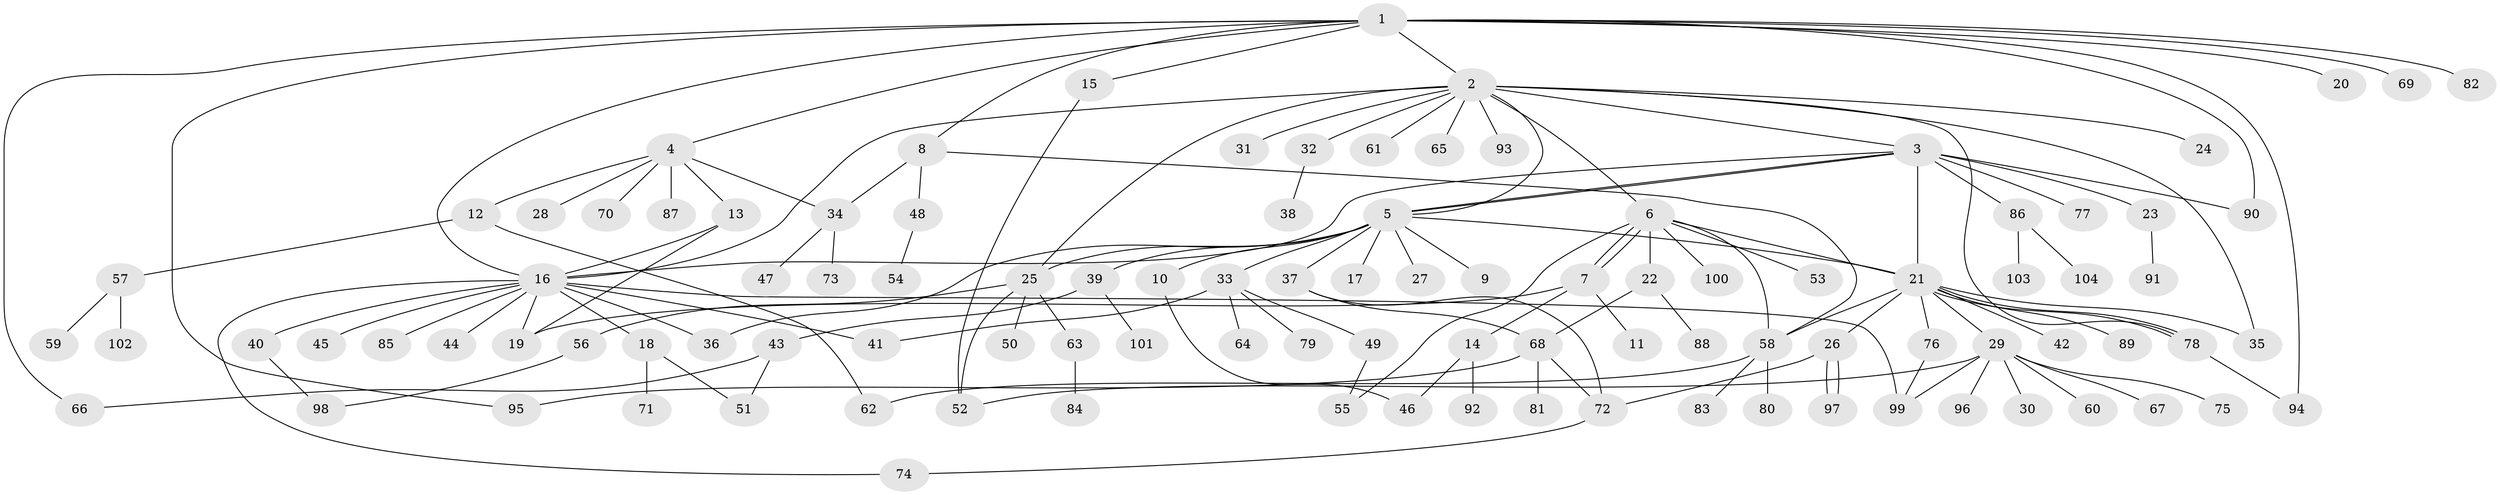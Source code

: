 // coarse degree distribution, {6: 0.08888888888888889, 9: 0.022222222222222223, 7: 0.08888888888888889, 4: 0.08888888888888889, 10: 0.044444444444444446, 3: 0.15555555555555556, 1: 0.3111111111111111, 2: 0.2}
// Generated by graph-tools (version 1.1) at 2025/50/03/04/25 22:50:08]
// undirected, 104 vertices, 140 edges
graph export_dot {
  node [color=gray90,style=filled];
  1;
  2;
  3;
  4;
  5;
  6;
  7;
  8;
  9;
  10;
  11;
  12;
  13;
  14;
  15;
  16;
  17;
  18;
  19;
  20;
  21;
  22;
  23;
  24;
  25;
  26;
  27;
  28;
  29;
  30;
  31;
  32;
  33;
  34;
  35;
  36;
  37;
  38;
  39;
  40;
  41;
  42;
  43;
  44;
  45;
  46;
  47;
  48;
  49;
  50;
  51;
  52;
  53;
  54;
  55;
  56;
  57;
  58;
  59;
  60;
  61;
  62;
  63;
  64;
  65;
  66;
  67;
  68;
  69;
  70;
  71;
  72;
  73;
  74;
  75;
  76;
  77;
  78;
  79;
  80;
  81;
  82;
  83;
  84;
  85;
  86;
  87;
  88;
  89;
  90;
  91;
  92;
  93;
  94;
  95;
  96;
  97;
  98;
  99;
  100;
  101;
  102;
  103;
  104;
  1 -- 2;
  1 -- 4;
  1 -- 8;
  1 -- 15;
  1 -- 16;
  1 -- 20;
  1 -- 66;
  1 -- 69;
  1 -- 82;
  1 -- 90;
  1 -- 94;
  1 -- 95;
  2 -- 3;
  2 -- 5;
  2 -- 6;
  2 -- 16;
  2 -- 24;
  2 -- 25;
  2 -- 31;
  2 -- 32;
  2 -- 35;
  2 -- 61;
  2 -- 65;
  2 -- 78;
  2 -- 93;
  3 -- 5;
  3 -- 5;
  3 -- 16;
  3 -- 21;
  3 -- 23;
  3 -- 77;
  3 -- 86;
  3 -- 90;
  4 -- 12;
  4 -- 13;
  4 -- 28;
  4 -- 34;
  4 -- 70;
  4 -- 87;
  5 -- 9;
  5 -- 10;
  5 -- 17;
  5 -- 21;
  5 -- 25;
  5 -- 27;
  5 -- 33;
  5 -- 36;
  5 -- 37;
  5 -- 39;
  6 -- 7;
  6 -- 7;
  6 -- 21;
  6 -- 22;
  6 -- 53;
  6 -- 55;
  6 -- 58;
  6 -- 100;
  7 -- 11;
  7 -- 14;
  7 -- 19;
  8 -- 34;
  8 -- 48;
  8 -- 58;
  10 -- 46;
  12 -- 57;
  12 -- 62;
  13 -- 16;
  13 -- 19;
  14 -- 46;
  14 -- 92;
  15 -- 52;
  16 -- 18;
  16 -- 19;
  16 -- 36;
  16 -- 40;
  16 -- 41;
  16 -- 44;
  16 -- 45;
  16 -- 74;
  16 -- 85;
  16 -- 99;
  18 -- 51;
  18 -- 71;
  21 -- 26;
  21 -- 29;
  21 -- 35;
  21 -- 42;
  21 -- 58;
  21 -- 76;
  21 -- 78;
  21 -- 78;
  21 -- 89;
  22 -- 68;
  22 -- 88;
  23 -- 91;
  25 -- 50;
  25 -- 52;
  25 -- 56;
  25 -- 63;
  26 -- 72;
  26 -- 97;
  26 -- 97;
  29 -- 30;
  29 -- 52;
  29 -- 60;
  29 -- 67;
  29 -- 75;
  29 -- 96;
  29 -- 99;
  32 -- 38;
  33 -- 41;
  33 -- 49;
  33 -- 64;
  33 -- 79;
  34 -- 47;
  34 -- 73;
  37 -- 68;
  37 -- 72;
  39 -- 43;
  39 -- 101;
  40 -- 98;
  43 -- 51;
  43 -- 66;
  48 -- 54;
  49 -- 55;
  56 -- 98;
  57 -- 59;
  57 -- 102;
  58 -- 62;
  58 -- 80;
  58 -- 83;
  63 -- 84;
  68 -- 72;
  68 -- 81;
  68 -- 95;
  72 -- 74;
  76 -- 99;
  78 -- 94;
  86 -- 103;
  86 -- 104;
}
